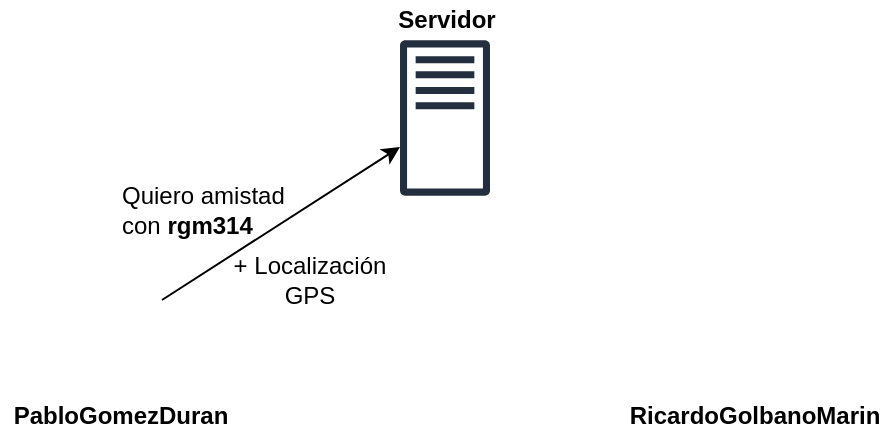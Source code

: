<mxfile version="12.9.7" type="device"><diagram id="yuQPI98vXx0ofhXXwVnL" name="Page-1"><mxGraphModel dx="1221" dy="696" grid="1" gridSize="10" guides="1" tooltips="1" connect="1" arrows="1" fold="1" page="1" pageScale="1" pageWidth="827" pageHeight="1169" math="0" shadow="0"><root><mxCell id="0"/><mxCell id="1" parent="0"/><mxCell id="Rk8jkysvFzLnJgMZytIT-2" value="" style="outlineConnect=0;fontColor=#232F3E;gradientColor=none;fillColor=#232F3E;strokeColor=none;dashed=0;verticalLabelPosition=bottom;verticalAlign=top;align=center;html=1;fontSize=12;fontStyle=0;aspect=fixed;pointerEvents=1;shape=mxgraph.aws4.traditional_server;" parent="1" vertex="1"><mxGeometry x="391" y="160" width="45" height="78" as="geometry"/></mxCell><mxCell id="Rk8jkysvFzLnJgMZytIT-11" value="" style="shape=image;html=1;verticalAlign=top;verticalLabelPosition=bottom;labelBackgroundColor=#ffffff;imageAspect=0;aspect=fixed;image=https://cdn2.iconfinder.com/data/icons/pittogrammi/142/04-128.png" parent="1" vertex="1"><mxGeometry x="224" y="290" width="48" height="48" as="geometry"/></mxCell><mxCell id="Rk8jkysvFzLnJgMZytIT-12" value="" style="shape=image;html=1;verticalAlign=top;verticalLabelPosition=bottom;labelBackgroundColor=#ffffff;imageAspect=0;aspect=fixed;image=https://cdn2.iconfinder.com/data/icons/pittogrammi/142/04-128.png" parent="1" vertex="1"><mxGeometry x="544" y="290" width="48" height="48" as="geometry"/></mxCell><mxCell id="Rk8jkysvFzLnJgMZytIT-18" value="" style="endArrow=classic;html=1;exitX=1;exitY=0;exitDx=0;exitDy=0;" parent="1" source="Rk8jkysvFzLnJgMZytIT-11" target="Rk8jkysvFzLnJgMZytIT-2" edge="1"><mxGeometry width="50" height="50" relative="1" as="geometry"><mxPoint x="450" y="310" as="sourcePoint"/><mxPoint x="500" y="260" as="targetPoint"/></mxGeometry></mxCell><mxCell id="Rk8jkysvFzLnJgMZytIT-20" value="&lt;div&gt;Quiero amistad &lt;br&gt;&lt;/div&gt;&lt;div&gt;con &lt;b&gt;rgm314&lt;/b&gt;&lt;/div&gt;" style="text;html=1;align=left;verticalAlign=middle;resizable=0;points=[];autosize=1;fontSize=12;fillColor=none;" parent="1" vertex="1"><mxGeometry x="250" y="230" width="100" height="30" as="geometry"/></mxCell><mxCell id="Rk8jkysvFzLnJgMZytIT-25" value="+ Localización GPS " style="text;html=1;strokeColor=none;fillColor=none;align=center;verticalAlign=middle;whiteSpace=wrap;rounded=0;fontSize=12;" parent="1" vertex="1"><mxGeometry x="297.5" y="270" width="96" height="20" as="geometry"/></mxCell><mxCell id="Rk8jkysvFzLnJgMZytIT-46" value="Servidor" style="text;html=1;align=center;verticalAlign=middle;resizable=0;points=[];autosize=1;fontStyle=1" parent="1" vertex="1"><mxGeometry x="379" y="140" width="70" height="20" as="geometry"/></mxCell><mxCell id="TH1WxLZH0us1bPNFvh-Y-1" value="PabloGomezDuran" style="text;html=1;align=center;verticalAlign=middle;resizable=0;points=[];autosize=1;fontStyle=1" vertex="1" parent="1"><mxGeometry x="191" y="338" width="120" height="20" as="geometry"/></mxCell><mxCell id="TH1WxLZH0us1bPNFvh-Y-7" value="RicardoGolbanoMarin" style="text;html=1;align=center;verticalAlign=middle;resizable=0;points=[];autosize=1;fontStyle=1" vertex="1" parent="1"><mxGeometry x="498" y="338" width="140" height="20" as="geometry"/></mxCell></root></mxGraphModel></diagram></mxfile>